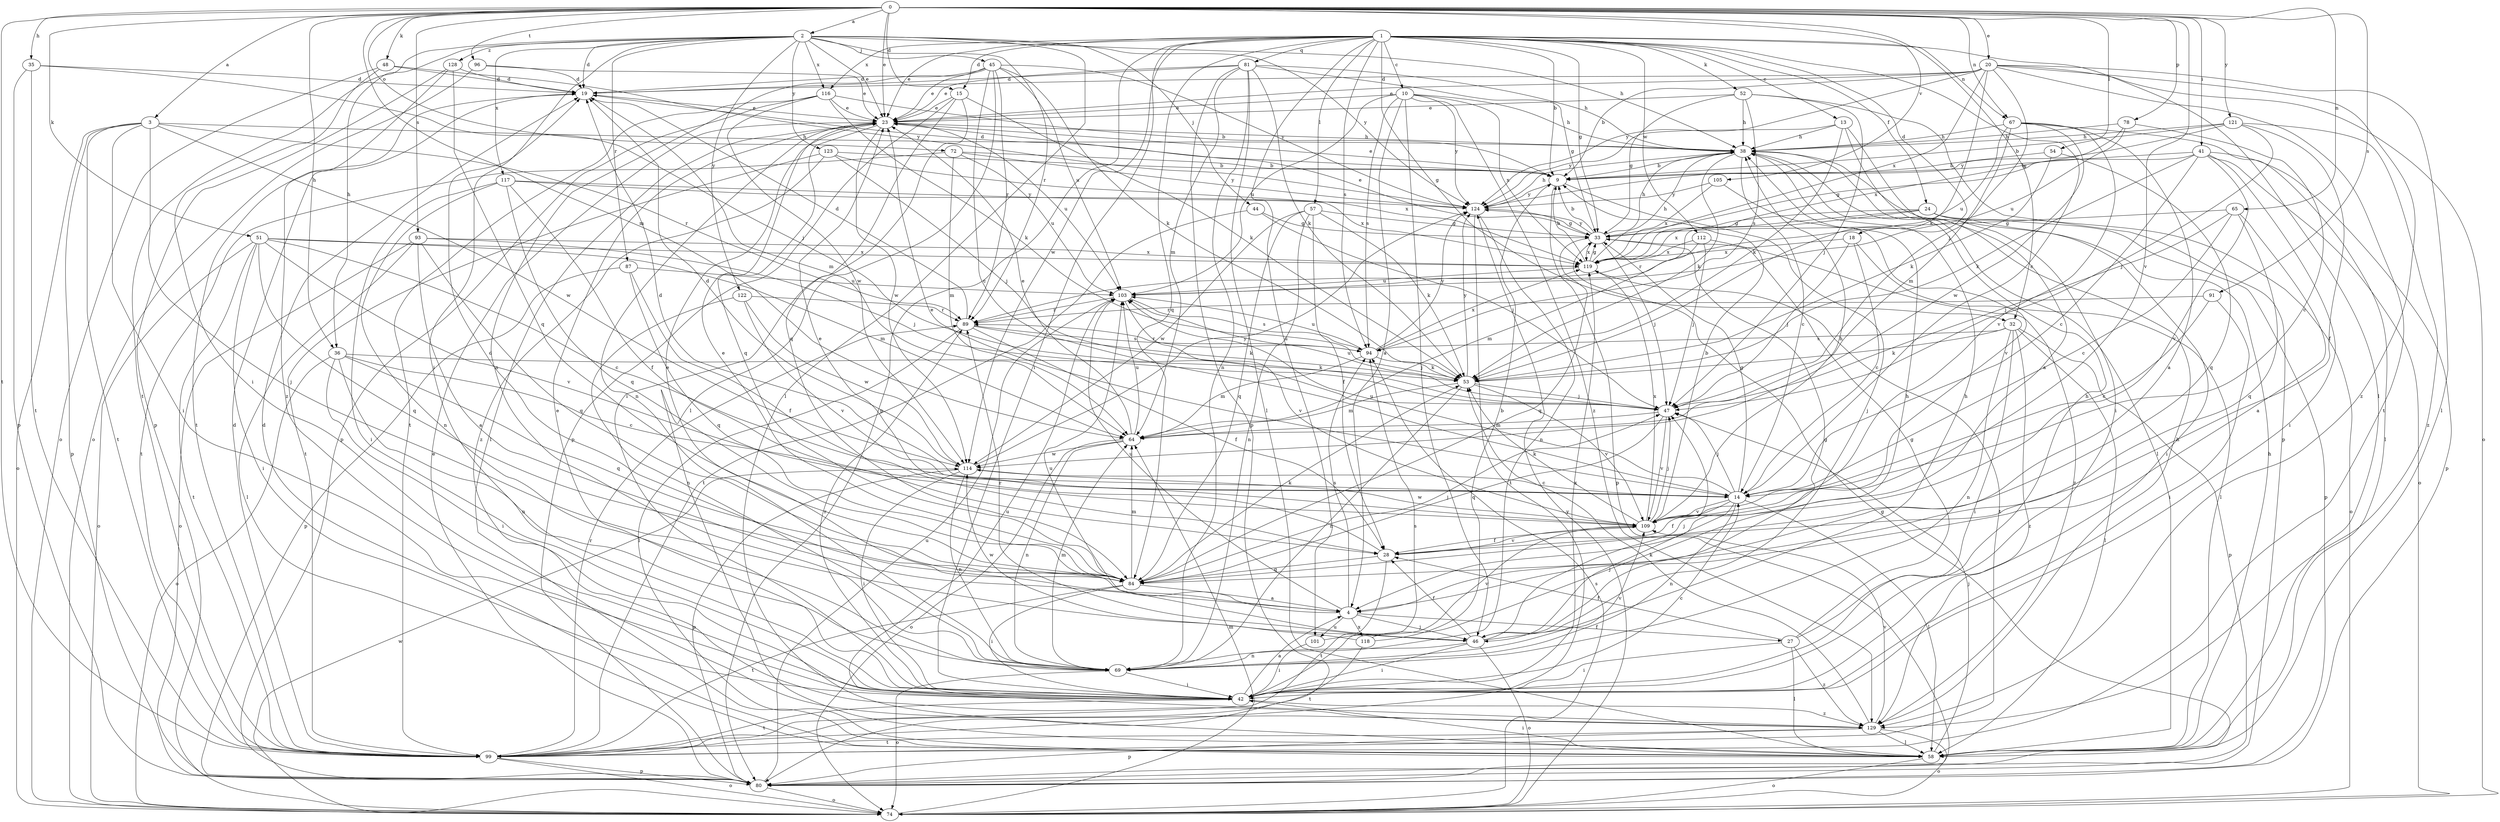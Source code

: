 strict digraph  {
0;
1;
2;
3;
4;
9;
10;
13;
14;
15;
18;
19;
20;
23;
24;
27;
28;
32;
33;
35;
36;
38;
41;
42;
44;
45;
46;
47;
48;
51;
52;
53;
54;
57;
58;
64;
65;
67;
69;
72;
74;
78;
80;
81;
84;
87;
89;
91;
93;
94;
96;
99;
101;
103;
105;
109;
112;
114;
116;
117;
118;
119;
121;
122;
123;
124;
128;
129;
0 -> 2  [label=a];
0 -> 3  [label=a];
0 -> 15  [label=d];
0 -> 20  [label=e];
0 -> 23  [label=e];
0 -> 32  [label=g];
0 -> 35  [label=h];
0 -> 36  [label=h];
0 -> 41  [label=i];
0 -> 48  [label=k];
0 -> 51  [label=k];
0 -> 54  [label=l];
0 -> 64  [label=m];
0 -> 65  [label=n];
0 -> 67  [label=n];
0 -> 72  [label=o];
0 -> 78  [label=p];
0 -> 91  [label=s];
0 -> 93  [label=s];
0 -> 96  [label=t];
0 -> 99  [label=t];
0 -> 105  [label=v];
0 -> 109  [label=v];
0 -> 121  [label=y];
1 -> 9  [label=b];
1 -> 10  [label=c];
1 -> 13  [label=c];
1 -> 14  [label=c];
1 -> 15  [label=d];
1 -> 18  [label=d];
1 -> 23  [label=e];
1 -> 24  [label=f];
1 -> 32  [label=g];
1 -> 33  [label=g];
1 -> 42  [label=i];
1 -> 52  [label=k];
1 -> 57  [label=l];
1 -> 58  [label=l];
1 -> 67  [label=n];
1 -> 80  [label=p];
1 -> 81  [label=q];
1 -> 84  [label=q];
1 -> 94  [label=s];
1 -> 101  [label=u];
1 -> 112  [label=w];
1 -> 114  [label=w];
1 -> 116  [label=x];
2 -> 19  [label=d];
2 -> 23  [label=e];
2 -> 36  [label=h];
2 -> 38  [label=h];
2 -> 42  [label=i];
2 -> 44  [label=j];
2 -> 45  [label=j];
2 -> 58  [label=l];
2 -> 87  [label=r];
2 -> 89  [label=r];
2 -> 99  [label=t];
2 -> 116  [label=x];
2 -> 117  [label=x];
2 -> 122  [label=y];
2 -> 123  [label=y];
2 -> 124  [label=y];
2 -> 128  [label=z];
3 -> 38  [label=h];
3 -> 42  [label=i];
3 -> 46  [label=j];
3 -> 74  [label=o];
3 -> 80  [label=p];
3 -> 89  [label=r];
3 -> 99  [label=t];
3 -> 114  [label=w];
4 -> 19  [label=d];
4 -> 23  [label=e];
4 -> 27  [label=f];
4 -> 46  [label=j];
4 -> 94  [label=s];
4 -> 101  [label=u];
4 -> 103  [label=u];
4 -> 118  [label=x];
9 -> 19  [label=d];
9 -> 23  [label=e];
9 -> 46  [label=j];
9 -> 80  [label=p];
9 -> 124  [label=y];
10 -> 4  [label=a];
10 -> 23  [label=e];
10 -> 38  [label=h];
10 -> 46  [label=j];
10 -> 94  [label=s];
10 -> 103  [label=u];
10 -> 119  [label=x];
10 -> 124  [label=y];
10 -> 129  [label=z];
13 -> 4  [label=a];
13 -> 38  [label=h];
13 -> 42  [label=i];
13 -> 53  [label=k];
13 -> 124  [label=y];
14 -> 19  [label=d];
14 -> 23  [label=e];
14 -> 28  [label=f];
14 -> 33  [label=g];
14 -> 46  [label=j];
14 -> 47  [label=j];
14 -> 58  [label=l];
14 -> 69  [label=n];
14 -> 103  [label=u];
14 -> 109  [label=v];
15 -> 23  [label=e];
15 -> 42  [label=i];
15 -> 53  [label=k];
15 -> 80  [label=p];
15 -> 84  [label=q];
18 -> 14  [label=c];
18 -> 47  [label=j];
18 -> 58  [label=l];
18 -> 119  [label=x];
19 -> 23  [label=e];
19 -> 64  [label=m];
19 -> 99  [label=t];
20 -> 9  [label=b];
20 -> 19  [label=d];
20 -> 23  [label=e];
20 -> 47  [label=j];
20 -> 53  [label=k];
20 -> 58  [label=l];
20 -> 74  [label=o];
20 -> 99  [label=t];
20 -> 119  [label=x];
20 -> 124  [label=y];
20 -> 129  [label=z];
23 -> 38  [label=h];
23 -> 58  [label=l];
23 -> 69  [label=n];
23 -> 84  [label=q];
23 -> 103  [label=u];
23 -> 114  [label=w];
24 -> 33  [label=g];
24 -> 42  [label=i];
24 -> 74  [label=o];
24 -> 80  [label=p];
24 -> 89  [label=r];
24 -> 119  [label=x];
27 -> 28  [label=f];
27 -> 33  [label=g];
27 -> 38  [label=h];
27 -> 42  [label=i];
27 -> 58  [label=l];
27 -> 129  [label=z];
28 -> 23  [label=e];
28 -> 84  [label=q];
28 -> 99  [label=t];
28 -> 109  [label=v];
32 -> 42  [label=i];
32 -> 53  [label=k];
32 -> 58  [label=l];
32 -> 69  [label=n];
32 -> 80  [label=p];
32 -> 94  [label=s];
32 -> 129  [label=z];
33 -> 9  [label=b];
33 -> 23  [label=e];
33 -> 38  [label=h];
33 -> 47  [label=j];
33 -> 84  [label=q];
33 -> 119  [label=x];
33 -> 124  [label=y];
35 -> 19  [label=d];
35 -> 47  [label=j];
35 -> 80  [label=p];
35 -> 99  [label=t];
36 -> 14  [label=c];
36 -> 42  [label=i];
36 -> 53  [label=k];
36 -> 69  [label=n];
36 -> 74  [label=o];
36 -> 84  [label=q];
38 -> 9  [label=b];
38 -> 14  [label=c];
38 -> 53  [label=k];
38 -> 58  [label=l];
41 -> 9  [label=b];
41 -> 14  [label=c];
41 -> 33  [label=g];
41 -> 42  [label=i];
41 -> 53  [label=k];
41 -> 74  [label=o];
41 -> 80  [label=p];
41 -> 109  [label=v];
42 -> 4  [label=a];
42 -> 14  [label=c];
42 -> 23  [label=e];
42 -> 89  [label=r];
42 -> 94  [label=s];
42 -> 99  [label=t];
42 -> 119  [label=x];
42 -> 129  [label=z];
44 -> 33  [label=g];
44 -> 47  [label=j];
44 -> 99  [label=t];
45 -> 14  [label=c];
45 -> 19  [label=d];
45 -> 23  [label=e];
45 -> 53  [label=k];
45 -> 58  [label=l];
45 -> 69  [label=n];
45 -> 89  [label=r];
45 -> 103  [label=u];
45 -> 124  [label=y];
46 -> 28  [label=f];
46 -> 33  [label=g];
46 -> 38  [label=h];
46 -> 42  [label=i];
46 -> 47  [label=j];
46 -> 69  [label=n];
46 -> 74  [label=o];
46 -> 89  [label=r];
46 -> 103  [label=u];
47 -> 64  [label=m];
47 -> 84  [label=q];
47 -> 103  [label=u];
47 -> 109  [label=v];
48 -> 19  [label=d];
48 -> 42  [label=i];
48 -> 74  [label=o];
48 -> 124  [label=y];
51 -> 14  [label=c];
51 -> 42  [label=i];
51 -> 64  [label=m];
51 -> 74  [label=o];
51 -> 84  [label=q];
51 -> 99  [label=t];
51 -> 109  [label=v];
51 -> 119  [label=x];
52 -> 23  [label=e];
52 -> 33  [label=g];
52 -> 38  [label=h];
52 -> 47  [label=j];
52 -> 80  [label=p];
52 -> 94  [label=s];
53 -> 47  [label=j];
53 -> 64  [label=m];
53 -> 69  [label=n];
53 -> 109  [label=v];
53 -> 124  [label=y];
54 -> 9  [label=b];
54 -> 53  [label=k];
54 -> 84  [label=q];
57 -> 28  [label=f];
57 -> 33  [label=g];
57 -> 53  [label=k];
57 -> 69  [label=n];
57 -> 84  [label=q];
57 -> 114  [label=w];
58 -> 19  [label=d];
58 -> 38  [label=h];
58 -> 42  [label=i];
58 -> 47  [label=j];
58 -> 74  [label=o];
64 -> 23  [label=e];
64 -> 69  [label=n];
64 -> 74  [label=o];
64 -> 103  [label=u];
64 -> 114  [label=w];
65 -> 4  [label=a];
65 -> 14  [label=c];
65 -> 33  [label=g];
65 -> 47  [label=j];
65 -> 84  [label=q];
67 -> 4  [label=a];
67 -> 38  [label=h];
67 -> 58  [label=l];
67 -> 64  [label=m];
67 -> 103  [label=u];
67 -> 109  [label=v];
67 -> 114  [label=w];
69 -> 42  [label=i];
69 -> 64  [label=m];
69 -> 74  [label=o];
69 -> 109  [label=v];
72 -> 9  [label=b];
72 -> 64  [label=m];
72 -> 99  [label=t];
72 -> 103  [label=u];
72 -> 124  [label=y];
74 -> 64  [label=m];
74 -> 94  [label=s];
74 -> 114  [label=w];
74 -> 124  [label=y];
78 -> 14  [label=c];
78 -> 38  [label=h];
78 -> 103  [label=u];
78 -> 119  [label=x];
80 -> 23  [label=e];
80 -> 33  [label=g];
80 -> 74  [label=o];
80 -> 103  [label=u];
81 -> 19  [label=d];
81 -> 23  [label=e];
81 -> 33  [label=g];
81 -> 38  [label=h];
81 -> 53  [label=k];
81 -> 58  [label=l];
81 -> 64  [label=m];
81 -> 69  [label=n];
81 -> 80  [label=p];
84 -> 4  [label=a];
84 -> 23  [label=e];
84 -> 42  [label=i];
84 -> 47  [label=j];
84 -> 53  [label=k];
84 -> 64  [label=m];
84 -> 99  [label=t];
87 -> 28  [label=f];
87 -> 80  [label=p];
87 -> 84  [label=q];
87 -> 103  [label=u];
89 -> 19  [label=d];
89 -> 28  [label=f];
89 -> 53  [label=k];
89 -> 58  [label=l];
89 -> 94  [label=s];
91 -> 14  [label=c];
91 -> 42  [label=i];
91 -> 89  [label=r];
93 -> 4  [label=a];
93 -> 47  [label=j];
93 -> 58  [label=l];
93 -> 74  [label=o];
93 -> 84  [label=q];
93 -> 119  [label=x];
94 -> 53  [label=k];
94 -> 64  [label=m];
94 -> 89  [label=r];
94 -> 103  [label=u];
94 -> 119  [label=x];
94 -> 124  [label=y];
96 -> 19  [label=d];
96 -> 23  [label=e];
96 -> 74  [label=o];
99 -> 19  [label=d];
99 -> 74  [label=o];
99 -> 80  [label=p];
99 -> 89  [label=r];
101 -> 42  [label=i];
101 -> 109  [label=v];
103 -> 89  [label=r];
103 -> 94  [label=s];
103 -> 109  [label=v];
105 -> 109  [label=v];
105 -> 119  [label=x];
105 -> 124  [label=y];
109 -> 9  [label=b];
109 -> 28  [label=f];
109 -> 38  [label=h];
109 -> 47  [label=j];
109 -> 53  [label=k];
109 -> 114  [label=w];
109 -> 119  [label=x];
112 -> 47  [label=j];
112 -> 64  [label=m];
112 -> 119  [label=x];
112 -> 129  [label=z];
114 -> 14  [label=c];
114 -> 19  [label=d];
114 -> 42  [label=i];
114 -> 69  [label=n];
114 -> 80  [label=p];
114 -> 124  [label=y];
116 -> 9  [label=b];
116 -> 23  [label=e];
116 -> 53  [label=k];
116 -> 80  [label=p];
116 -> 99  [label=t];
116 -> 114  [label=w];
117 -> 28  [label=f];
117 -> 42  [label=i];
117 -> 69  [label=n];
117 -> 84  [label=q];
117 -> 119  [label=x];
117 -> 124  [label=y];
118 -> 9  [label=b];
118 -> 38  [label=h];
118 -> 99  [label=t];
118 -> 114  [label=w];
119 -> 9  [label=b];
119 -> 33  [label=g];
119 -> 38  [label=h];
119 -> 99  [label=t];
119 -> 103  [label=u];
121 -> 9  [label=b];
121 -> 28  [label=f];
121 -> 38  [label=h];
121 -> 47  [label=j];
121 -> 124  [label=y];
121 -> 129  [label=z];
122 -> 69  [label=n];
122 -> 89  [label=r];
122 -> 109  [label=v];
122 -> 114  [label=w];
123 -> 9  [label=b];
123 -> 47  [label=j];
123 -> 99  [label=t];
123 -> 119  [label=x];
123 -> 129  [label=z];
124 -> 33  [label=g];
124 -> 38  [label=h];
124 -> 69  [label=n];
124 -> 99  [label=t];
128 -> 19  [label=d];
128 -> 80  [label=p];
128 -> 84  [label=q];
128 -> 129  [label=z];
129 -> 38  [label=h];
129 -> 53  [label=k];
129 -> 58  [label=l];
129 -> 74  [label=o];
129 -> 80  [label=p];
129 -> 99  [label=t];
129 -> 103  [label=u];
129 -> 109  [label=v];
}
